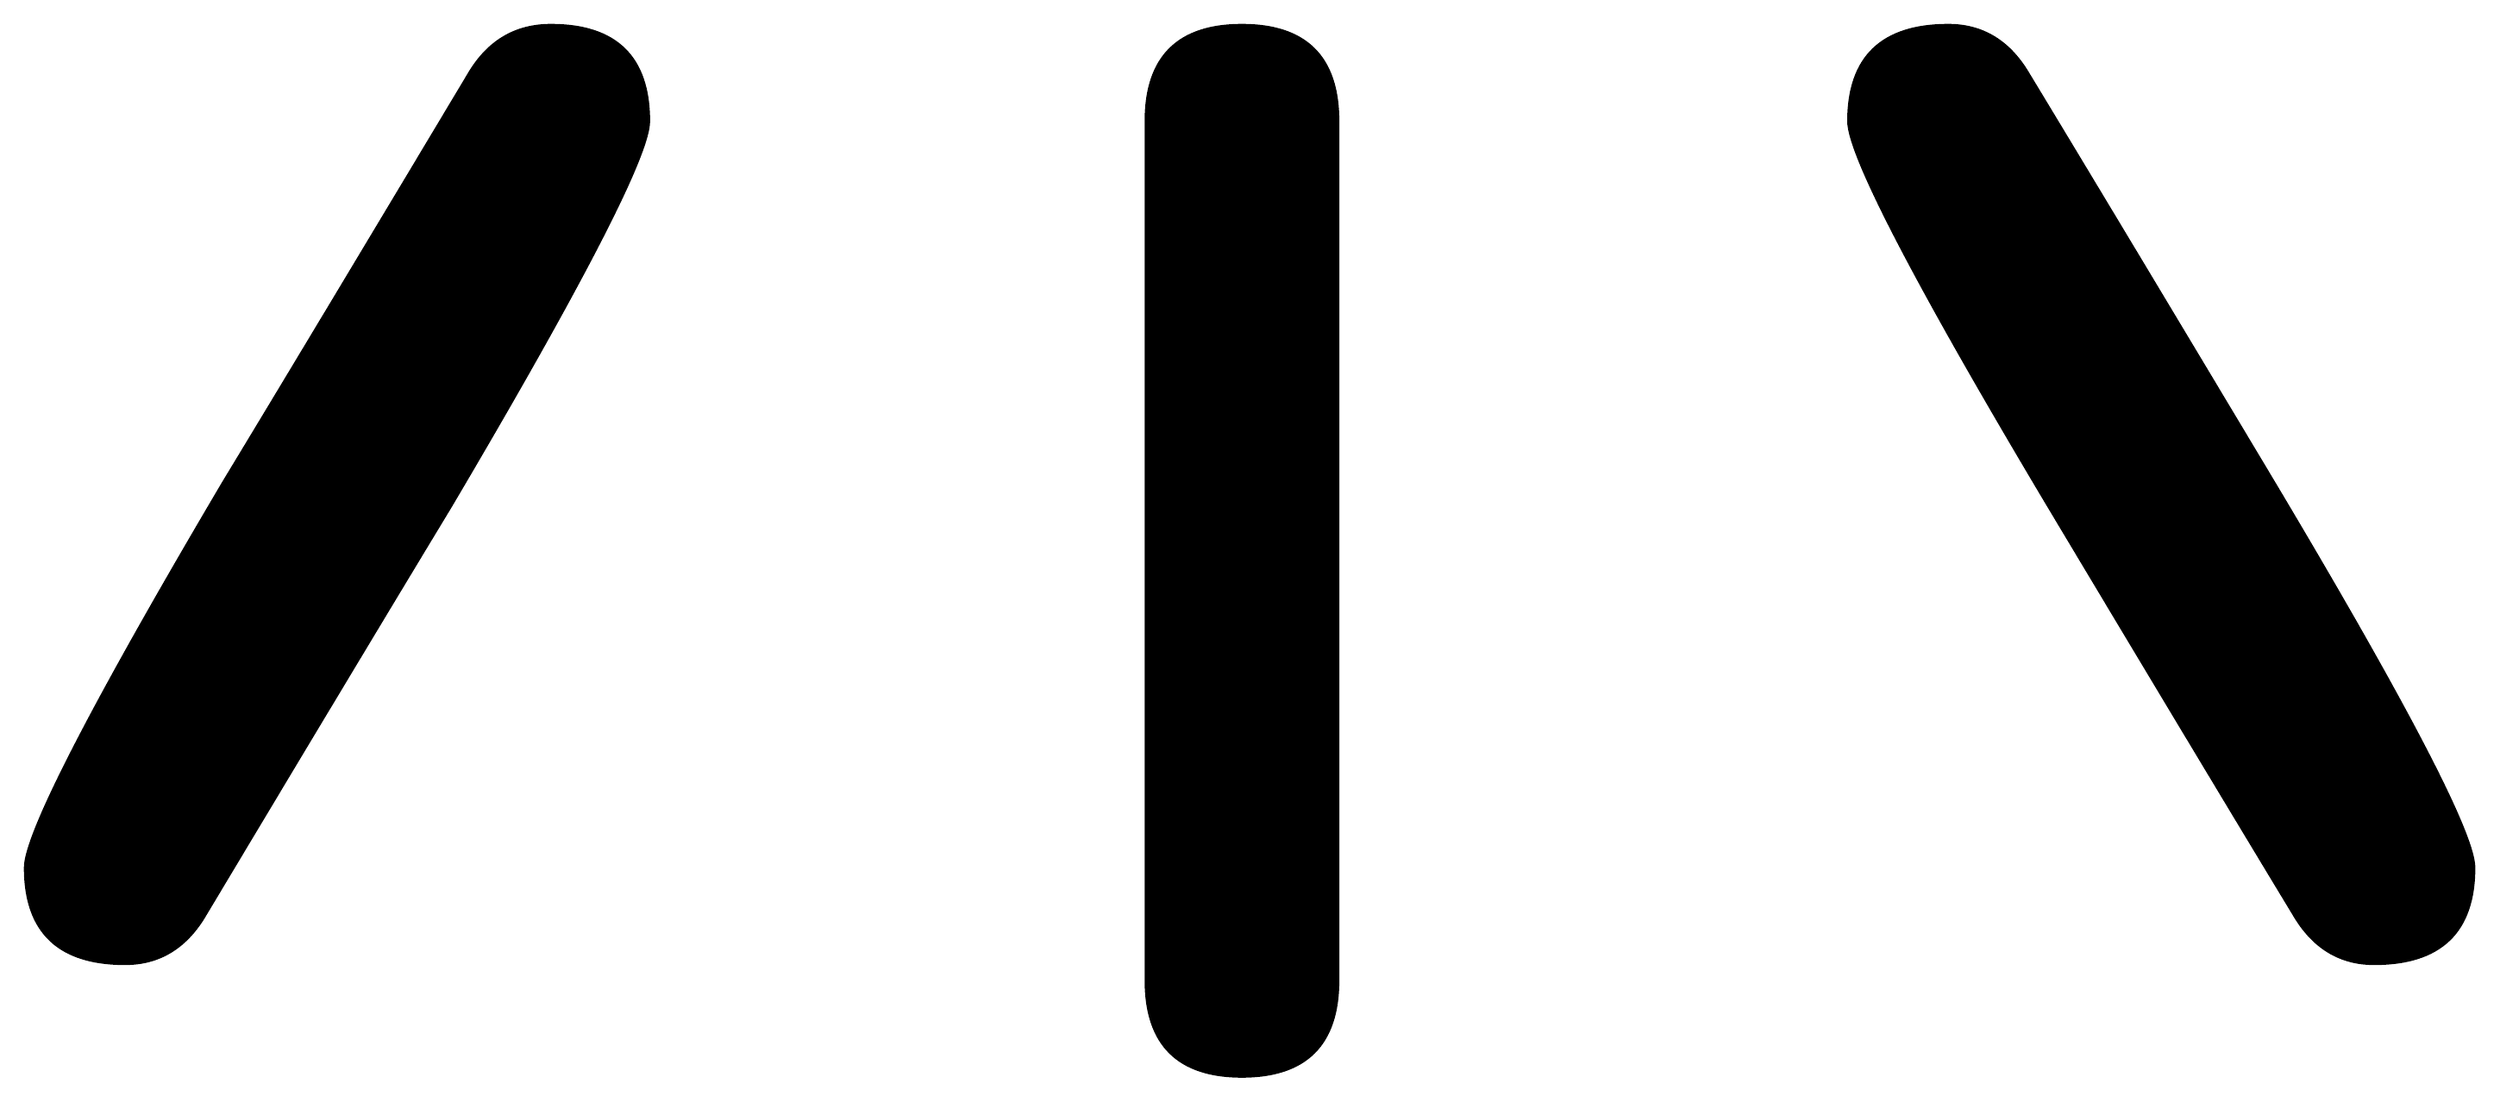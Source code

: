 


\begin{tikzpicture}[y=0.80pt, x=0.80pt, yscale=-1.0, xscale=1.0, inner sep=0pt, outer sep=0pt]
\begin{scope}[shift={(100.0,2305.0)},nonzero rule]
  \path[draw=.,fill=.,line width=1.600pt] (1665.0,-1015.0) ..
    controls (1665.0,-981.667) and (1647.667,-965.0) ..
    (1613.0,-965.0) .. controls (1595.0,-965.0) and
    (1581.0,-973.667) .. (1571.0,-991.0) .. controls
    (1542.333,-1038.333) and (1499.667,-1109.333) .. (1443.0,-1204.0) ..
    controls (1373.0,-1321.333) and (1338.0,-1388.667) ..
    (1338.0,-1406.0) .. controls (1338.0,-1439.333) and
    (1355.333,-1456.0) .. (1390.0,-1456.0) .. controls
    (1408.0,-1456.0) and (1422.0,-1447.333) .. (1432.0,-1430.0) ..
    controls (1460.667,-1382.667) and (1503.333,-1311.667) ..
    (1560.0,-1217.0) .. controls (1630.0,-1099.667) and
    (1665.0,-1032.333) .. (1665.0,-1015.0) -- cycle(1070.0,-956.0)
    .. controls (1070.0,-922.667) and (1053.333,-906.0) ..
    (1020.0,-906.0) .. controls (986.667,-906.0) and
    (970.0,-922.667) .. (970.0,-956.0) -- (970.0,-1406.0) ..
    controls (970.0,-1439.333) and (986.667,-1456.0) ..
    (1020.0,-1456.0) .. controls (1053.333,-1456.0) and
    (1070.0,-1439.333) .. (1070.0,-1406.0) -- (1070.0,-956.0) --
    cycle(709.0,-1406.0) .. controls (709.0,-1388.667) and
    (674.333,-1321.333) .. (605.0,-1204.0) .. controls
    (576.333,-1156.667) and (533.667,-1085.667) .. (477.0,-991.0) ..
    controls (467.0,-973.667) and (453.0,-965.0) .. (435.0,-965.0)
    .. controls (400.333,-965.0) and (383.0,-981.667) ..
    (383.0,-1015.0) .. controls (383.0,-1032.333) and
    (417.667,-1099.667) .. (487.0,-1217.0) .. controls
    (515.667,-1264.333) and (558.333,-1335.333) .. (615.0,-1430.0) ..
    controls (625.0,-1447.333) and (639.333,-1456.0) ..
    (658.0,-1456.0) .. controls (692.0,-1456.0) and
    (709.0,-1439.333) .. (709.0,-1406.0) -- cycle;
\end{scope}

\end{tikzpicture}

